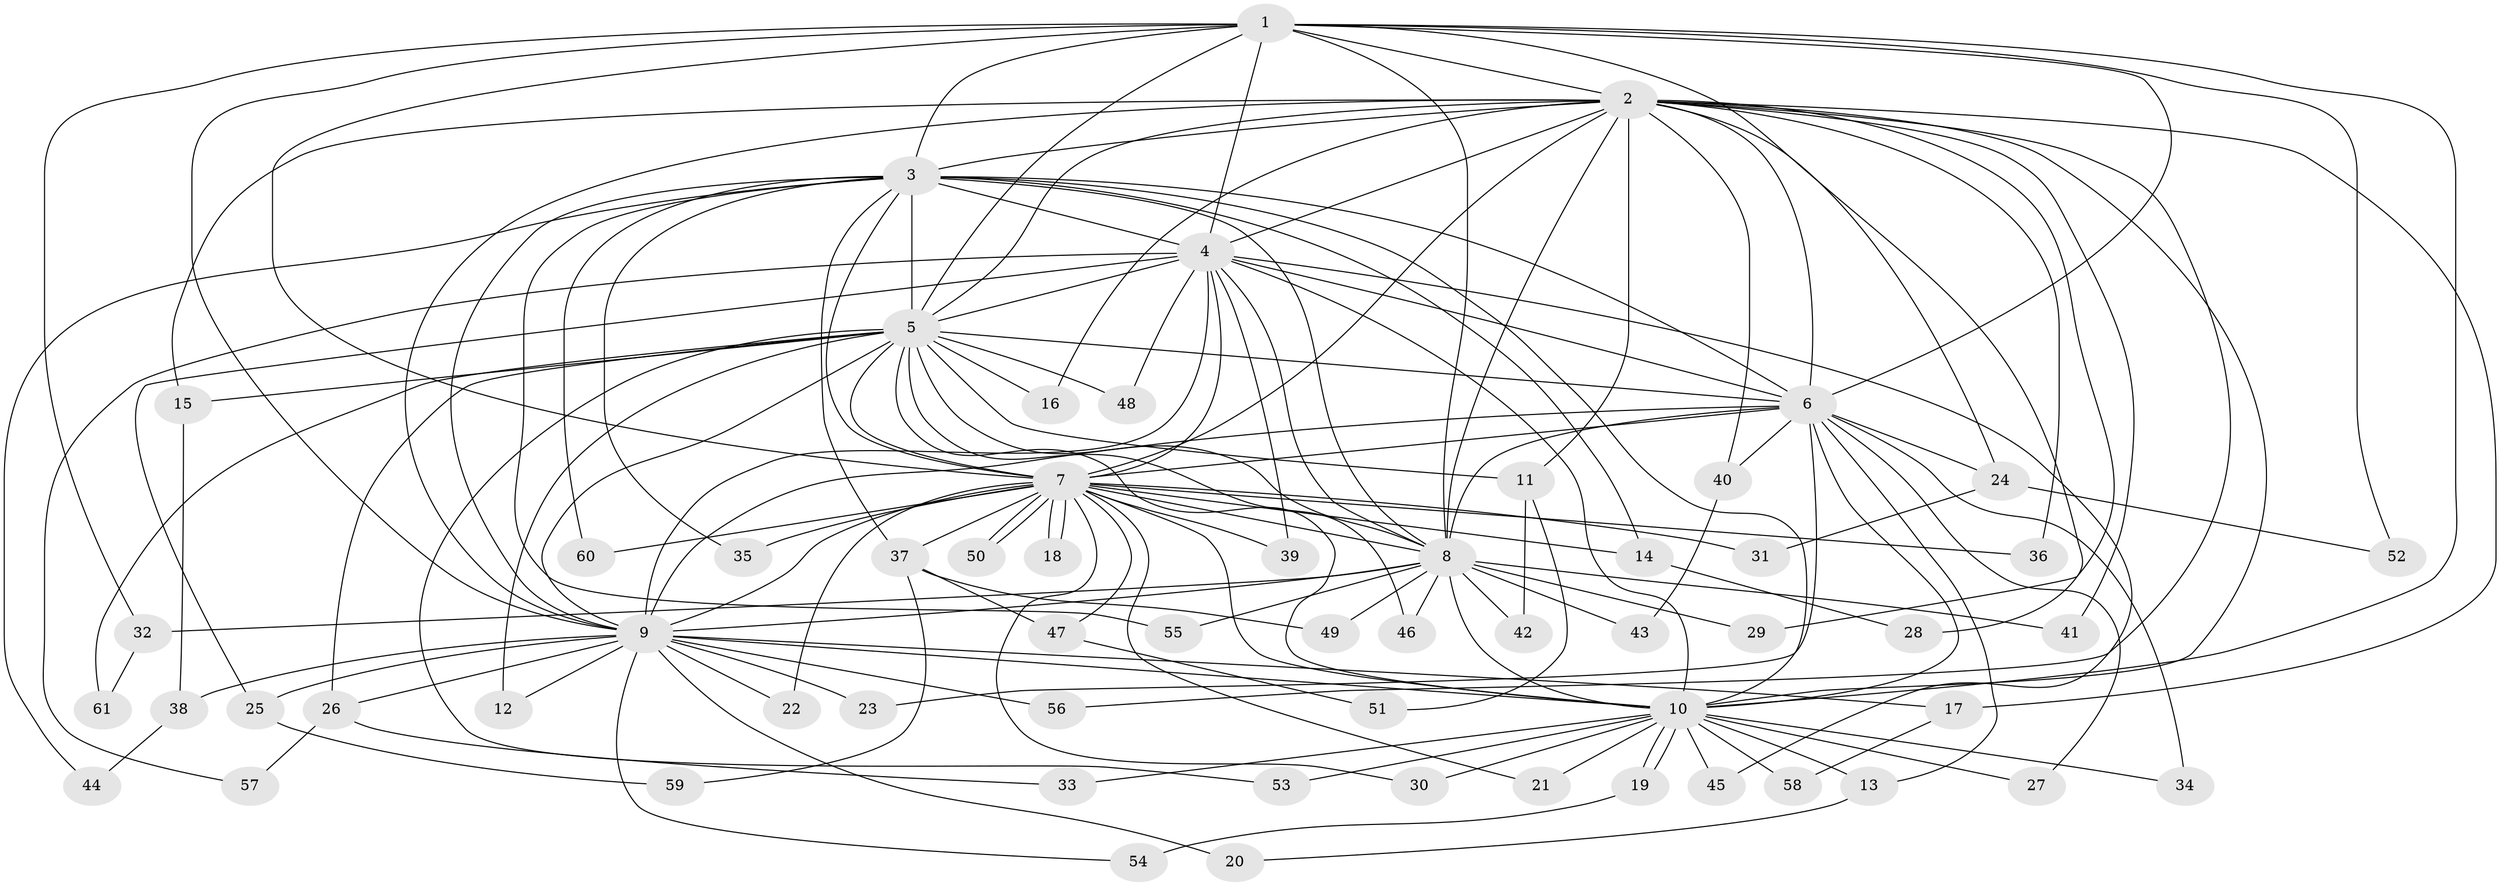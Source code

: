 // coarse degree distribution, {11: 0.022727272727272728, 19: 0.022727272727272728, 14: 0.022727272727272728, 12: 0.045454545454545456, 17: 0.022727272727272728, 21: 0.022727272727272728, 16: 0.022727272727272728, 18: 0.045454545454545456, 4: 0.06818181818181818, 2: 0.5227272727272727, 3: 0.1590909090909091, 5: 0.022727272727272728}
// Generated by graph-tools (version 1.1) at 2025/41/03/06/25 10:41:39]
// undirected, 61 vertices, 147 edges
graph export_dot {
graph [start="1"]
  node [color=gray90,style=filled];
  1;
  2;
  3;
  4;
  5;
  6;
  7;
  8;
  9;
  10;
  11;
  12;
  13;
  14;
  15;
  16;
  17;
  18;
  19;
  20;
  21;
  22;
  23;
  24;
  25;
  26;
  27;
  28;
  29;
  30;
  31;
  32;
  33;
  34;
  35;
  36;
  37;
  38;
  39;
  40;
  41;
  42;
  43;
  44;
  45;
  46;
  47;
  48;
  49;
  50;
  51;
  52;
  53;
  54;
  55;
  56;
  57;
  58;
  59;
  60;
  61;
  1 -- 2;
  1 -- 3;
  1 -- 4;
  1 -- 5;
  1 -- 6;
  1 -- 7;
  1 -- 8;
  1 -- 9;
  1 -- 10;
  1 -- 28;
  1 -- 32;
  1 -- 52;
  2 -- 3;
  2 -- 4;
  2 -- 5;
  2 -- 6;
  2 -- 7;
  2 -- 8;
  2 -- 9;
  2 -- 10;
  2 -- 11;
  2 -- 15;
  2 -- 16;
  2 -- 17;
  2 -- 24;
  2 -- 29;
  2 -- 36;
  2 -- 40;
  2 -- 41;
  2 -- 56;
  3 -- 4;
  3 -- 5;
  3 -- 6;
  3 -- 7;
  3 -- 8;
  3 -- 9;
  3 -- 10;
  3 -- 14;
  3 -- 35;
  3 -- 37;
  3 -- 44;
  3 -- 55;
  3 -- 60;
  4 -- 5;
  4 -- 6;
  4 -- 7;
  4 -- 8;
  4 -- 9;
  4 -- 10;
  4 -- 25;
  4 -- 39;
  4 -- 45;
  4 -- 48;
  4 -- 57;
  5 -- 6;
  5 -- 7;
  5 -- 8;
  5 -- 9;
  5 -- 10;
  5 -- 11;
  5 -- 12;
  5 -- 15;
  5 -- 16;
  5 -- 26;
  5 -- 46;
  5 -- 48;
  5 -- 53;
  5 -- 61;
  6 -- 7;
  6 -- 8;
  6 -- 9;
  6 -- 10;
  6 -- 13;
  6 -- 23;
  6 -- 24;
  6 -- 27;
  6 -- 34;
  6 -- 40;
  7 -- 8;
  7 -- 9;
  7 -- 10;
  7 -- 14;
  7 -- 18;
  7 -- 18;
  7 -- 21;
  7 -- 22;
  7 -- 30;
  7 -- 31;
  7 -- 35;
  7 -- 36;
  7 -- 37;
  7 -- 39;
  7 -- 47;
  7 -- 50;
  7 -- 50;
  7 -- 60;
  8 -- 9;
  8 -- 10;
  8 -- 29;
  8 -- 32;
  8 -- 41;
  8 -- 42;
  8 -- 43;
  8 -- 46;
  8 -- 49;
  8 -- 55;
  9 -- 10;
  9 -- 12;
  9 -- 17;
  9 -- 20;
  9 -- 22;
  9 -- 23;
  9 -- 25;
  9 -- 26;
  9 -- 38;
  9 -- 54;
  9 -- 56;
  10 -- 13;
  10 -- 19;
  10 -- 19;
  10 -- 21;
  10 -- 27;
  10 -- 30;
  10 -- 33;
  10 -- 34;
  10 -- 45;
  10 -- 53;
  10 -- 58;
  11 -- 42;
  11 -- 51;
  13 -- 20;
  14 -- 28;
  15 -- 38;
  17 -- 58;
  19 -- 54;
  24 -- 31;
  24 -- 52;
  25 -- 59;
  26 -- 33;
  26 -- 57;
  32 -- 61;
  37 -- 47;
  37 -- 49;
  37 -- 59;
  38 -- 44;
  40 -- 43;
  47 -- 51;
}
